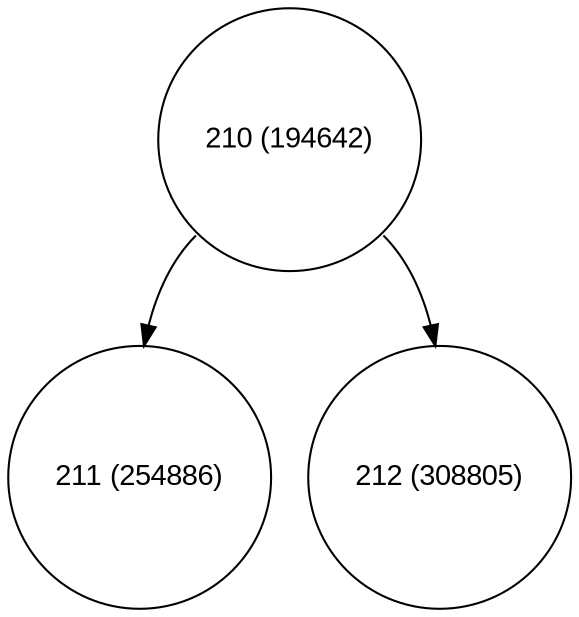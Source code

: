 digraph move_up {
	node [fontname="Arial", shape="circle", width=0.5]; 

	0 [label = "210 (194642)"];
	0:sw -> 1;
	1 [label = "211 (254886)"];
	0:se -> 2;
	2 [label = "212 (308805)"];
}
